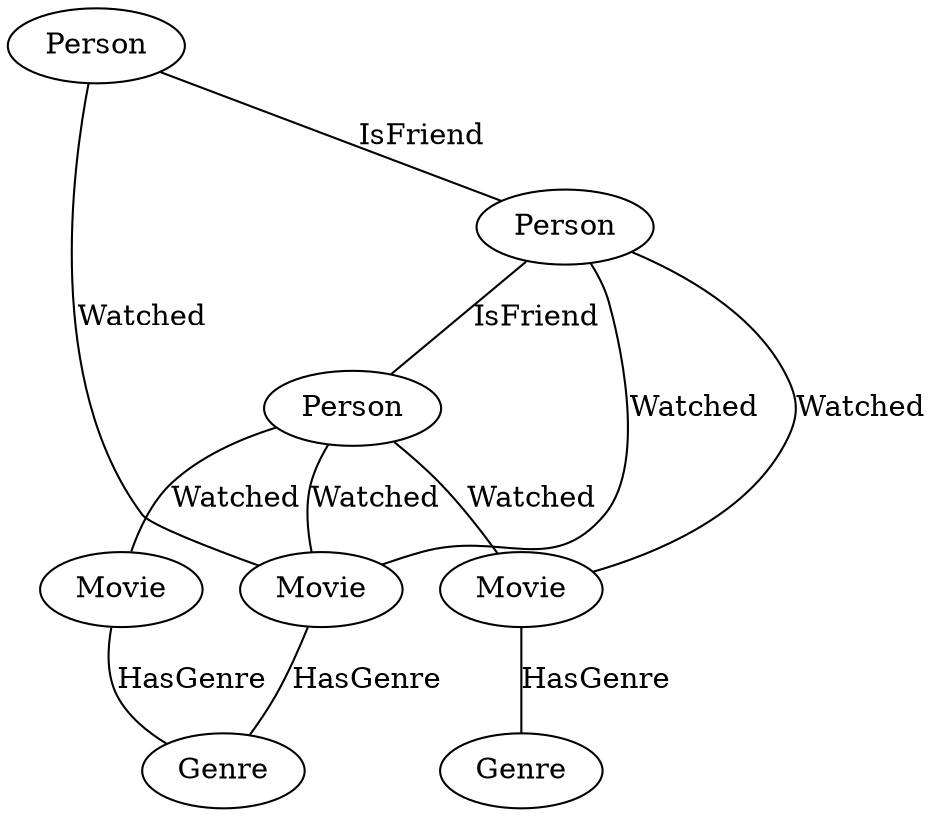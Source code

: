 graph G {
0[label=Person name=Igor];
1[label=Person name=Misha];
2[label=Person name=Olya];
3[label=Movie name="American Pie"];
4[label=Movie name="Saw"];
5[label=Movie name="Home Alone"];
6[label=Genre name="Comedy"];
7[label=Genre name="Horror"];
0--1 [label=IsFriend];
0--5 [label=Watched];
1--2 [label=IsFriend];
1--4 [label=Watched];
1--5 [label=Watched];
2--3 [label=Watched];
2--4 [label=Watched];
2--5 [label=Watched];
3--6 [label=HasGenre];
4--7 [label=HasGenre];
5--6 [label=HasGenre];
}
